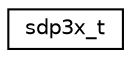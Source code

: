 digraph "Graphical Class Hierarchy"
{
 // LATEX_PDF_SIZE
  edge [fontname="Helvetica",fontsize="10",labelfontname="Helvetica",labelfontsize="10"];
  node [fontname="Helvetica",fontsize="10",shape=record];
  rankdir="LR";
  Node0 [label="sdp3x_t",height=0.2,width=0.4,color="black", fillcolor="white", style="filled",URL="$structsdp3x__t.html",tooltip="Device descriptor for the SDP3x sensor."];
}
